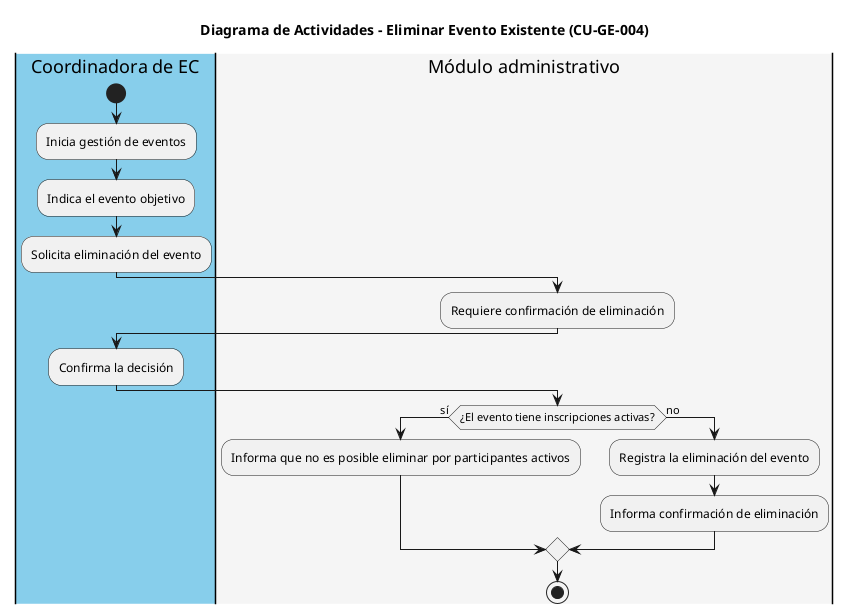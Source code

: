 @startuml CU-GE-004_Eliminar_Evento
title Diagrama de Actividades - Eliminar Evento Existente (CU-GE-004)

|#skyblue|Coordinadora de EC|
start
:Inicia gestión de eventos;
:Indica el evento objetivo;
:Solicita eliminación del evento;

|#whitesmoke|Módulo administrativo|
:Requiere confirmación de eliminación;

|#skyblue|Coordinadora de EC|
:Confirma la decisión;

|#whitesmoke|Módulo administrativo|
if (¿El evento tiene inscripciones activas?) then (sí)
   :Informa que no es posible eliminar por participantes activos;
else (no)
  :Registra la eliminación del evento;
  :Informa confirmación de eliminación;
endif
stop
@enduml